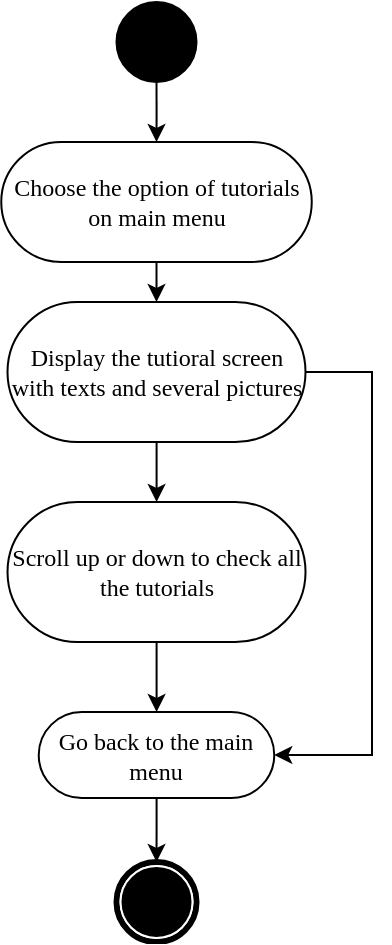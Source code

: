 <mxfile version="23.1.2" type="github">
  <diagram name="第 1 页" id="dYrTSzsPnDklEcfmzpU5">
    <mxGraphModel dx="2074" dy="3478" grid="1" gridSize="10" guides="1" tooltips="1" connect="1" arrows="1" fold="1" page="1" pageScale="1" pageWidth="827" pageHeight="1169" math="0" shadow="0">
      <root>
        <mxCell id="0" />
        <mxCell id="1" parent="0" />
        <mxCell id="AoroqFmT2NcrzYblfI_V-2" value="" style="edgeStyle=orthogonalEdgeStyle;rounded=0;orthogonalLoop=1;jettySize=auto;html=1;" edge="1" parent="1" source="7_-BCz5nJxmPQKDhWrqU-2" target="AoroqFmT2NcrzYblfI_V-1">
          <mxGeometry relative="1" as="geometry" />
        </mxCell>
        <mxCell id="AoroqFmT2NcrzYblfI_V-5" value="" style="edgeStyle=orthogonalEdgeStyle;rounded=0;orthogonalLoop=1;jettySize=auto;html=1;entryX=1;entryY=0.5;entryDx=0;entryDy=0;" edge="1" parent="1" source="7_-BCz5nJxmPQKDhWrqU-2" target="7_-BCz5nJxmPQKDhWrqU-6">
          <mxGeometry relative="1" as="geometry">
            <mxPoint x="520" y="-1950" as="targetPoint" />
            <Array as="points">
              <mxPoint x="450" y="-1945" />
              <mxPoint x="450" y="-1753" />
            </Array>
          </mxGeometry>
        </mxCell>
        <mxCell id="7_-BCz5nJxmPQKDhWrqU-2" value="Display the tutioral screen with texts and several pictures" style="rounded=1;whiteSpace=wrap;html=1;shadow=0;comic=0;labelBackgroundColor=none;strokeWidth=1;fontFamily=Verdana;fontSize=12;align=center;arcSize=50;" parent="1" vertex="1">
          <mxGeometry x="267.75" y="-1980" width="149" height="70" as="geometry" />
        </mxCell>
        <mxCell id="7_-BCz5nJxmPQKDhWrqU-3" value="" style="edgeStyle=orthogonalEdgeStyle;rounded=0;orthogonalLoop=1;jettySize=auto;html=1;entryX=0.5;entryY=0;entryDx=0;entryDy=0;" parent="1" source="7_-BCz5nJxmPQKDhWrqU-4" target="7_-BCz5nJxmPQKDhWrqU-9" edge="1">
          <mxGeometry relative="1" as="geometry">
            <mxPoint x="342.25" y="-2060" as="targetPoint" />
          </mxGeometry>
        </mxCell>
        <mxCell id="7_-BCz5nJxmPQKDhWrqU-4" value="" style="ellipse;whiteSpace=wrap;html=1;rounded=0;shadow=0;comic=0;labelBackgroundColor=none;strokeWidth=1;fillColor=#000000;fontFamily=Verdana;fontSize=12;align=center;" parent="1" vertex="1">
          <mxGeometry x="322.25" y="-2130" width="40" height="40" as="geometry" />
        </mxCell>
        <mxCell id="7_-BCz5nJxmPQKDhWrqU-5" value="" style="edgeStyle=orthogonalEdgeStyle;rounded=0;orthogonalLoop=1;jettySize=auto;html=1;" parent="1" source="7_-BCz5nJxmPQKDhWrqU-6" target="7_-BCz5nJxmPQKDhWrqU-7" edge="1">
          <mxGeometry relative="1" as="geometry" />
        </mxCell>
        <mxCell id="7_-BCz5nJxmPQKDhWrqU-6" value="Go back to the main menu" style="rounded=1;whiteSpace=wrap;html=1;shadow=0;comic=0;labelBackgroundColor=none;strokeWidth=1;fontFamily=Verdana;fontSize=12;align=center;arcSize=50;" parent="1" vertex="1">
          <mxGeometry x="283.37" y="-1775" width="117.75" height="43" as="geometry" />
        </mxCell>
        <mxCell id="7_-BCz5nJxmPQKDhWrqU-7" value="" style="shape=mxgraph.bpmn.shape;html=1;verticalLabelPosition=bottom;labelBackgroundColor=#ffffff;verticalAlign=top;perimeter=ellipsePerimeter;outline=end;symbol=terminate;rounded=0;shadow=0;comic=0;strokeWidth=1;fontFamily=Verdana;fontSize=12;align=center;" parent="1" vertex="1">
          <mxGeometry x="322.26" y="-1700" width="40" height="40" as="geometry" />
        </mxCell>
        <mxCell id="7_-BCz5nJxmPQKDhWrqU-8" value="" style="edgeStyle=orthogonalEdgeStyle;rounded=0;orthogonalLoop=1;jettySize=auto;html=1;" parent="1" source="7_-BCz5nJxmPQKDhWrqU-9" target="7_-BCz5nJxmPQKDhWrqU-2" edge="1">
          <mxGeometry relative="1" as="geometry">
            <Array as="points">
              <mxPoint x="341" y="-2000" />
              <mxPoint x="341" y="-2000" />
            </Array>
          </mxGeometry>
        </mxCell>
        <mxCell id="7_-BCz5nJxmPQKDhWrqU-9" value="Choose the option of tutorials on main menu" style="rounded=1;whiteSpace=wrap;html=1;shadow=0;comic=0;labelBackgroundColor=none;strokeWidth=1;fontFamily=Verdana;fontSize=12;align=center;arcSize=50;" parent="1" vertex="1">
          <mxGeometry x="264.63" y="-2060" width="155.25" height="60" as="geometry" />
        </mxCell>
        <mxCell id="AoroqFmT2NcrzYblfI_V-3" value="" style="edgeStyle=orthogonalEdgeStyle;rounded=0;orthogonalLoop=1;jettySize=auto;html=1;" edge="1" parent="1" source="AoroqFmT2NcrzYblfI_V-1" target="7_-BCz5nJxmPQKDhWrqU-6">
          <mxGeometry relative="1" as="geometry" />
        </mxCell>
        <mxCell id="AoroqFmT2NcrzYblfI_V-1" value="Scroll up or down to check all the tutorials" style="rounded=1;whiteSpace=wrap;html=1;shadow=0;comic=0;labelBackgroundColor=none;strokeWidth=1;fontFamily=Verdana;fontSize=12;align=center;arcSize=50;" vertex="1" parent="1">
          <mxGeometry x="267.76" y="-1880" width="149" height="70" as="geometry" />
        </mxCell>
      </root>
    </mxGraphModel>
  </diagram>
</mxfile>
